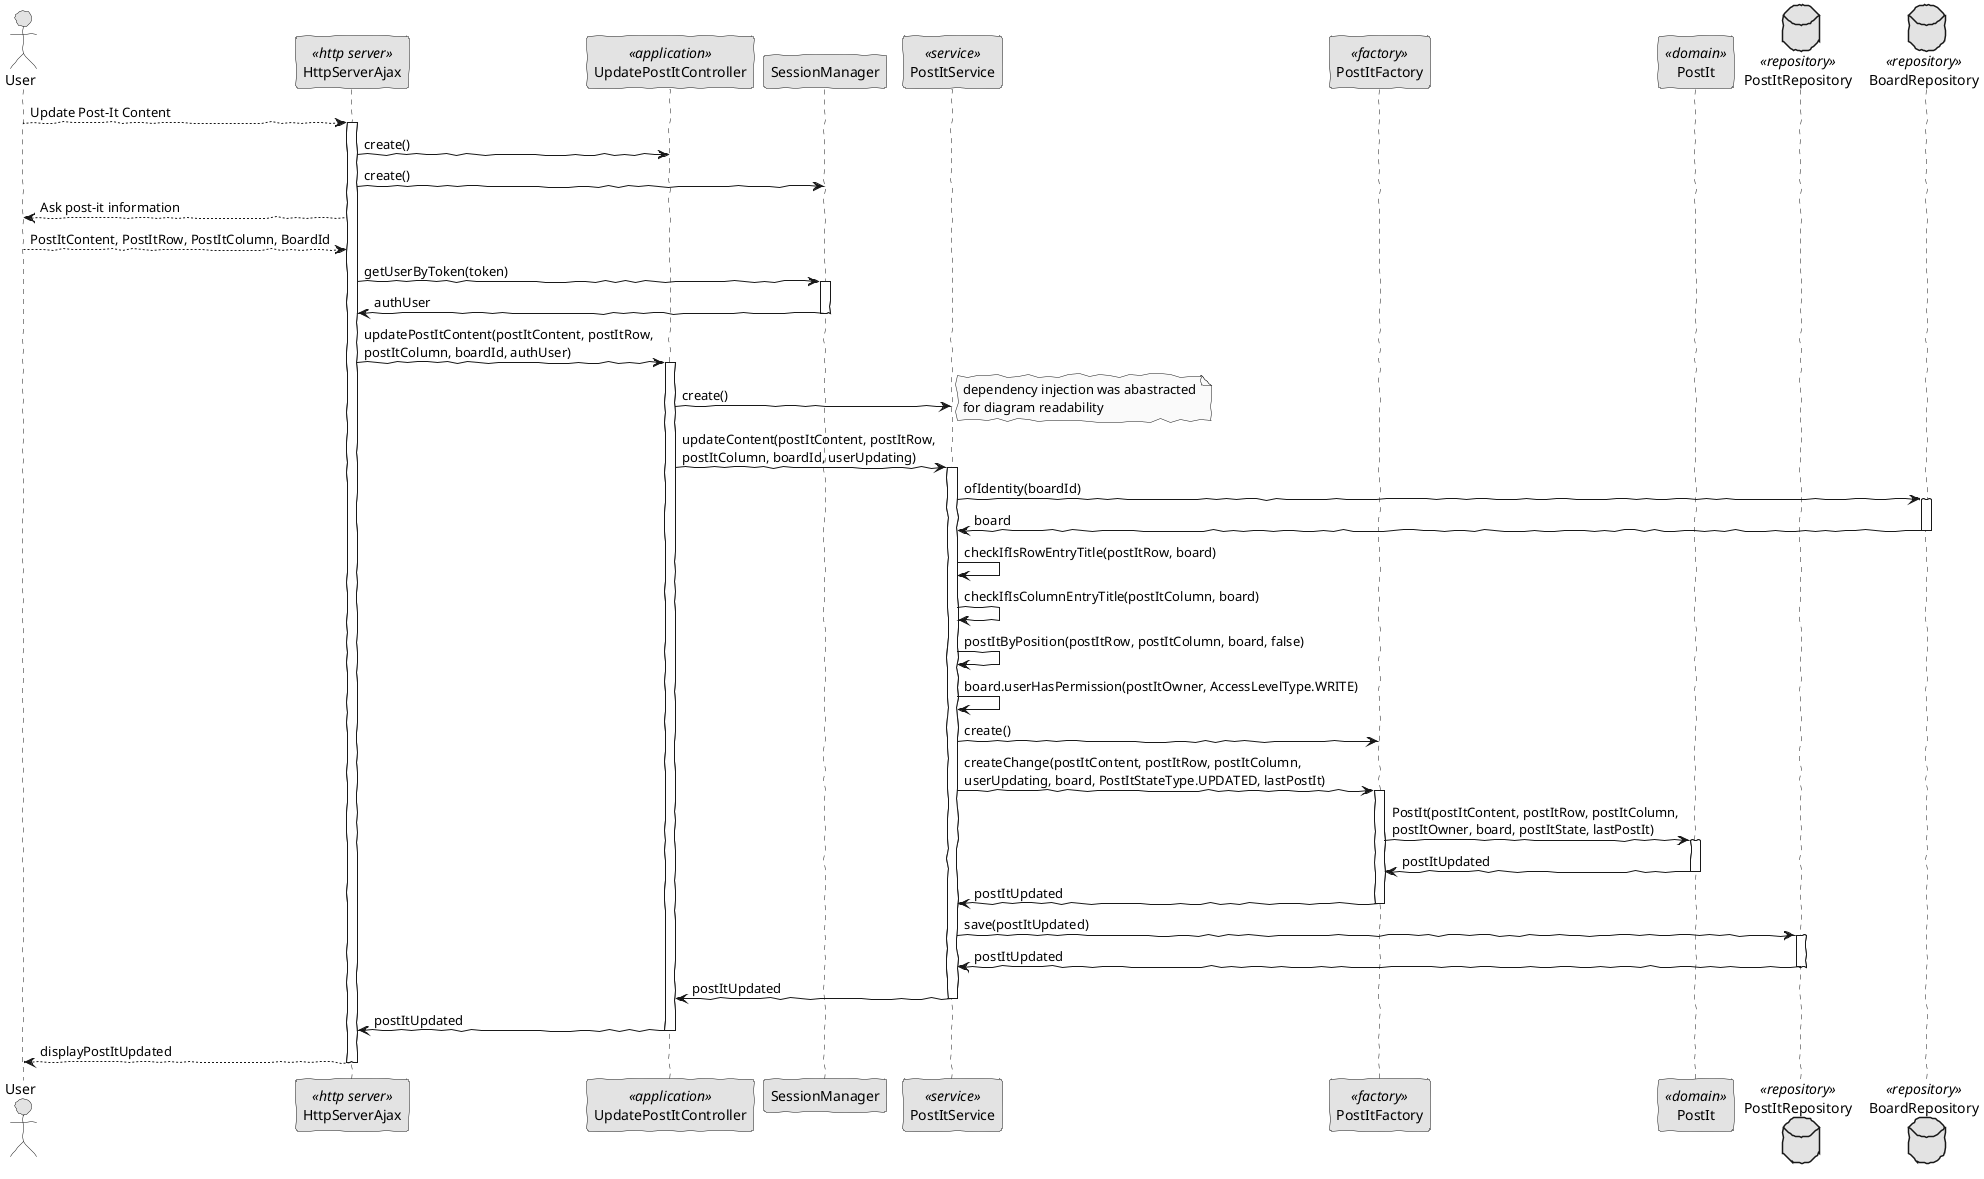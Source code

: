 @startuml
'http://plantuml.com/skinparam.html
skinparam handwritten true
skinparam monochrome true
skinparam packageStyle rect
skinparam defaultFontName FG Virgil
skinparam shadowing false

actor User as Actor
participant HttpServerAjax as Server <<http server>>
participant UpdatePostItController as Controller <<application>>
participant SessionManager as SM
participant PostItService as Service <<service>>
participant PostItFactory as PFactory <<factory>>
participant PostIt as Domain <<domain>>
database PostItRepository as Repository <<repository>>
database BoardRepository as RepositoryB <<repository>>


Actor --> Server: Update Post-It Content
activate Server
    Server -> Controller: create()
    Server -> SM: create()

    Server --> Actor: Ask post-it information
    Actor --> Server: PostItContent, PostItRow, PostItColumn, BoardId


    Server -> SM: getUserByToken(token)
    activate SM
    SM -> Server: authUser
    deactivate SM
        
    Server -> Controller: updatePostItContent(postItContent, postItRow,\npostItColumn, boardId, authUser)
    activate Controller


    Controller -> Service: create()
    note right: dependency injection was abastracted\nfor diagram readability

    Controller -> Service: updateContent(postItContent, postItRow,\npostItColumn, boardId, userUpdating)
    activate Service

        Service -> RepositoryB: ofIdentity(boardId)
        activate RepositoryB
        RepositoryB -> Service: board
        deactivate RepositoryB

        Service -> Service: checkIfIsRowEntryTitle(postItRow, board)
        Service -> Service: checkIfIsColumnEntryTitle(postItColumn, board)
        Service -> Service: postItByPosition(postItRow, postItColumn, board, false)
        Service -> Service: board.userHasPermission(postItOwner, AccessLevelType.WRITE)


        Service -> PFactory: create()
        Service -> PFactory: createChange(postItContent, postItRow, postItColumn,\nuserUpdating, board, PostItStateType.UPDATED, lastPostIt)
        activate PFactory

        PFactory -> Domain: PostIt(postItContent, postItRow, postItColumn,\npostItOwner, board, postItState, lastPostIt)
        activate Domain
            Domain -> PFactory: postItUpdated
        deactivate Domain
            PFactory -> Service: postItUpdated
        deactivate PFactory


        Service -> Repository: save(postItUpdated)
        activate Repository
        Repository -> Service: postItUpdated
        deactivate Repository

        Service -> Controller: postItUpdated
        deactivate Service
        Controller -> Server: postItUpdated
        deactivate Controller

        Server --> Actor: displayPostItUpdated

deactivate Server
@enduml